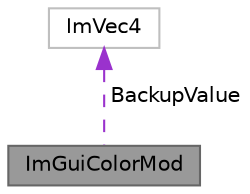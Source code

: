 digraph "ImGuiColorMod"
{
 // LATEX_PDF_SIZE
  bgcolor="transparent";
  edge [fontname=Helvetica,fontsize=10,labelfontname=Helvetica,labelfontsize=10];
  node [fontname=Helvetica,fontsize=10,shape=box,height=0.2,width=0.4];
  Node1 [label="ImGuiColorMod",height=0.2,width=0.4,color="gray40", fillcolor="grey60", style="filled", fontcolor="black",tooltip=" "];
  Node2 -> Node1 [dir="back",color="darkorchid3",style="dashed",label=" BackupValue" ];
  Node2 [label="ImVec4",height=0.2,width=0.4,color="grey75", fillcolor="white", style="filled",URL="$struct_im_vec4.html",tooltip=" "];
}

